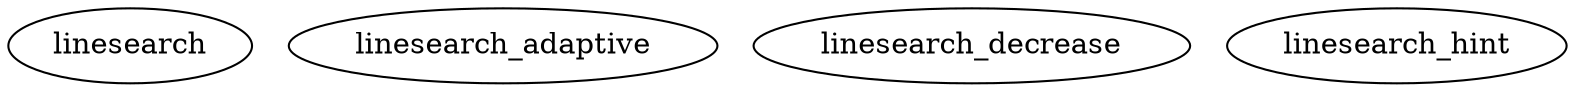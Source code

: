 /* Created by mdot for Matlab */
digraph m2html {

  linesearch [URL="linesearch.html"];
  linesearch_adaptive [URL="linesearch_adaptive.html"];
  linesearch_decrease [URL="linesearch_decrease.html"];
  linesearch_hint [URL="linesearch_hint.html"];
}